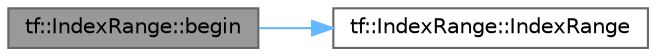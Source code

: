 digraph "tf::IndexRange::begin"
{
 // LATEX_PDF_SIZE
  bgcolor="transparent";
  edge [fontname=Helvetica,fontsize=10,labelfontname=Helvetica,labelfontsize=10];
  node [fontname=Helvetica,fontsize=10,shape=box,height=0.2,width=0.4];
  rankdir="LR";
  Node1 [id="Node000001",label="tf::IndexRange::begin",height=0.2,width=0.4,color="gray40", fillcolor="grey60", style="filled", fontcolor="black",tooltip="updates the starting index of the range"];
  Node1 -> Node2 [id="edge2_Node000001_Node000002",color="steelblue1",style="solid",tooltip=" "];
  Node2 [id="Node000002",label="tf::IndexRange::IndexRange",height=0.2,width=0.4,color="grey40", fillcolor="white", style="filled",URL="$classtf_1_1_index_range.html#ab67d261986b699206aa8af8d1dc3e2b7",tooltip="constructs an index range object without any initialization"];
}
